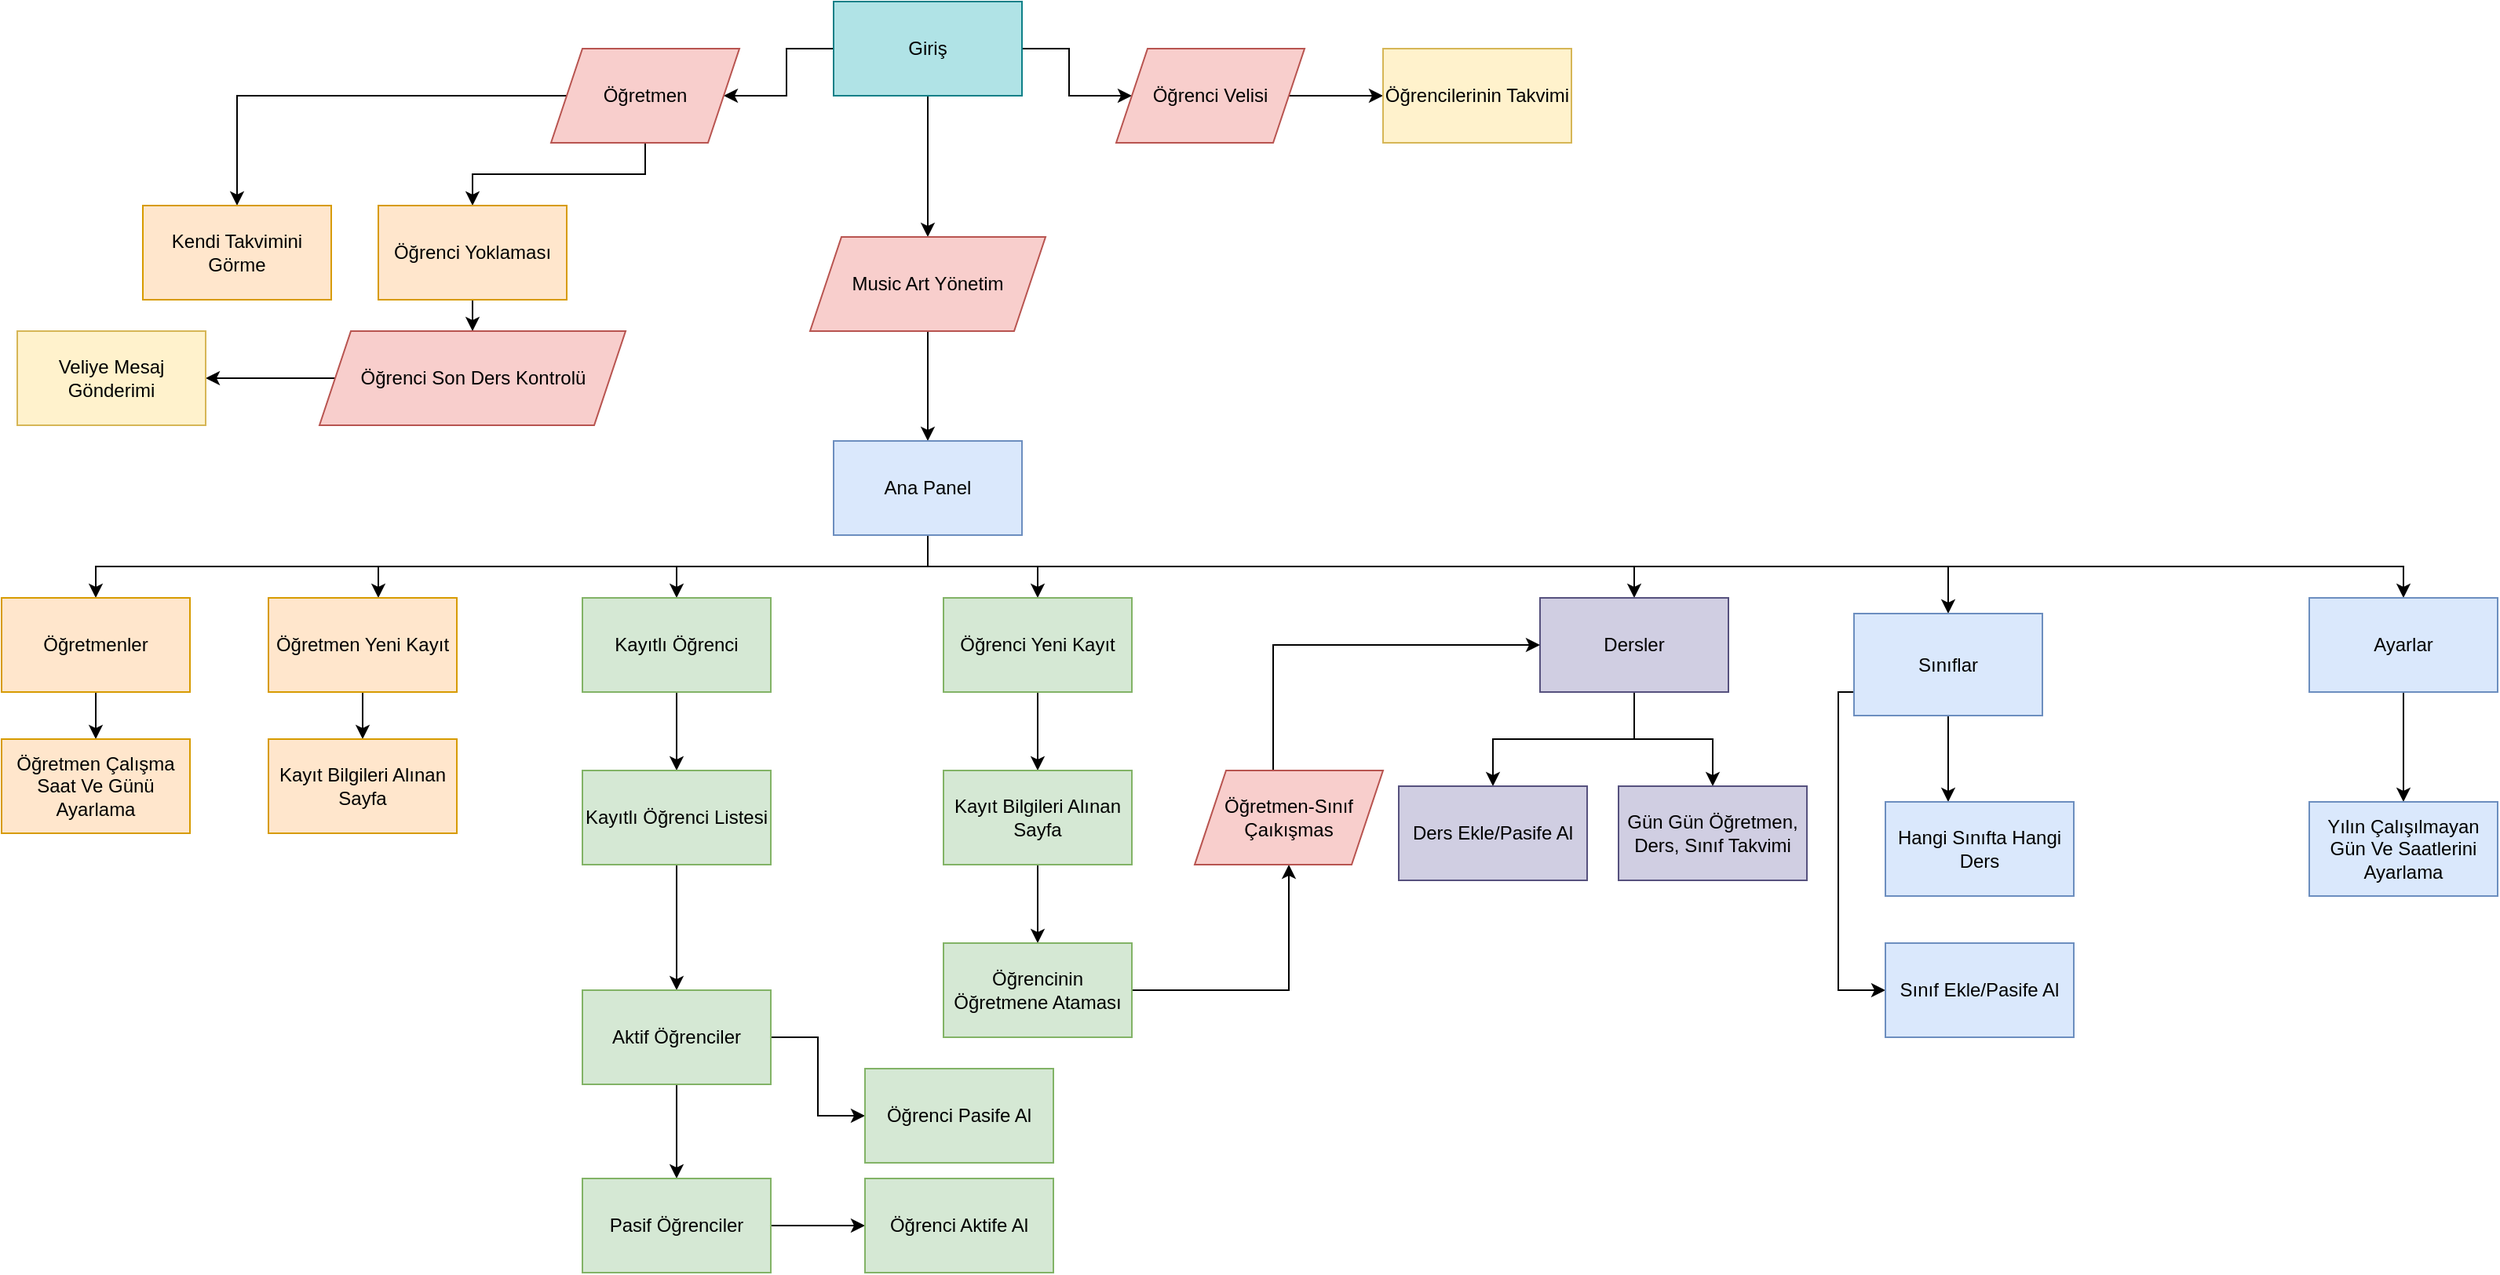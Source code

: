 <mxfile version="28.2.5">
  <diagram name="Jira Akış" id="edf60f1a-56cd-e834-aa8a-f176f3a09ee4">
    <mxGraphModel dx="2636" dy="1132" grid="1" gridSize="10" guides="1" tooltips="1" connect="1" arrows="1" fold="1" page="1" pageScale="1" pageWidth="1100" pageHeight="850" background="none" math="0" shadow="0">
      <root>
        <mxCell id="0" />
        <mxCell id="1" parent="0" />
        <mxCell id="MeHtres2Lm9T80RMlYpn-25" value="" style="edgeStyle=orthogonalEdgeStyle;rounded=0;orthogonalLoop=1;jettySize=auto;html=1;" edge="1" parent="1" source="MeHtres2Lm9T80RMlYpn-23" target="MeHtres2Lm9T80RMlYpn-24">
          <mxGeometry relative="1" as="geometry" />
        </mxCell>
        <mxCell id="MeHtres2Lm9T80RMlYpn-31" value="" style="edgeStyle=orthogonalEdgeStyle;rounded=0;orthogonalLoop=1;jettySize=auto;html=1;" edge="1" parent="1" source="MeHtres2Lm9T80RMlYpn-23" target="MeHtres2Lm9T80RMlYpn-30">
          <mxGeometry relative="1" as="geometry" />
        </mxCell>
        <mxCell id="MeHtres2Lm9T80RMlYpn-35" value="" style="edgeStyle=orthogonalEdgeStyle;rounded=0;orthogonalLoop=1;jettySize=auto;html=1;" edge="1" parent="1" source="MeHtres2Lm9T80RMlYpn-23" target="MeHtres2Lm9T80RMlYpn-34">
          <mxGeometry relative="1" as="geometry" />
        </mxCell>
        <mxCell id="MeHtres2Lm9T80RMlYpn-23" value="Giriş" style="rounded=0;whiteSpace=wrap;html=1;fillColor=#b0e3e6;strokeColor=#0e8088;" vertex="1" parent="1">
          <mxGeometry x="390" y="20" width="120" height="60" as="geometry" />
        </mxCell>
        <mxCell id="MeHtres2Lm9T80RMlYpn-29" value="" style="edgeStyle=orthogonalEdgeStyle;rounded=0;orthogonalLoop=1;jettySize=auto;html=1;" edge="1" parent="1" source="MeHtres2Lm9T80RMlYpn-24" target="MeHtres2Lm9T80RMlYpn-28">
          <mxGeometry relative="1" as="geometry" />
        </mxCell>
        <mxCell id="MeHtres2Lm9T80RMlYpn-24" value="Music Art Yönetim" style="shape=parallelogram;perimeter=parallelogramPerimeter;whiteSpace=wrap;html=1;fixedSize=1;fillColor=#f8cecc;strokeColor=#b85450;rounded=0;" vertex="1" parent="1">
          <mxGeometry x="375" y="170" width="150" height="60" as="geometry" />
        </mxCell>
        <mxCell id="MeHtres2Lm9T80RMlYpn-39" value="" style="edgeStyle=orthogonalEdgeStyle;rounded=0;orthogonalLoop=1;jettySize=auto;html=1;" edge="1" parent="1" target="MeHtres2Lm9T80RMlYpn-38">
          <mxGeometry relative="1" as="geometry">
            <mxPoint x="410" y="360" as="sourcePoint" />
            <Array as="points">
              <mxPoint x="450" y="360" />
              <mxPoint x="450" y="380" />
              <mxPoint x="520" y="380" />
            </Array>
          </mxGeometry>
        </mxCell>
        <mxCell id="MeHtres2Lm9T80RMlYpn-41" value="" style="edgeStyle=orthogonalEdgeStyle;rounded=0;orthogonalLoop=1;jettySize=auto;html=1;" edge="1" parent="1" target="MeHtres2Lm9T80RMlYpn-40">
          <mxGeometry relative="1" as="geometry">
            <mxPoint x="410" y="360" as="sourcePoint" />
            <Array as="points">
              <mxPoint x="450" y="360" />
              <mxPoint x="450" y="380" />
              <mxPoint x="290" y="380" />
            </Array>
          </mxGeometry>
        </mxCell>
        <mxCell id="MeHtres2Lm9T80RMlYpn-43" value="" style="edgeStyle=orthogonalEdgeStyle;rounded=0;orthogonalLoop=1;jettySize=auto;html=1;" edge="1" parent="1" target="MeHtres2Lm9T80RMlYpn-42">
          <mxGeometry relative="1" as="geometry">
            <mxPoint x="410" y="360" as="sourcePoint" />
            <Array as="points">
              <mxPoint x="450" y="360" />
              <mxPoint x="450" y="380" />
              <mxPoint x="900" y="380" />
            </Array>
          </mxGeometry>
        </mxCell>
        <mxCell id="MeHtres2Lm9T80RMlYpn-59" value="" style="edgeStyle=orthogonalEdgeStyle;rounded=0;orthogonalLoop=1;jettySize=auto;html=1;" edge="1" parent="1" target="MeHtres2Lm9T80RMlYpn-58">
          <mxGeometry relative="1" as="geometry">
            <mxPoint x="410" y="360" as="sourcePoint" />
            <Array as="points">
              <mxPoint x="450" y="360" />
              <mxPoint x="450" y="380" />
              <mxPoint x="100" y="380" />
            </Array>
          </mxGeometry>
        </mxCell>
        <mxCell id="MeHtres2Lm9T80RMlYpn-69" value="" style="edgeStyle=orthogonalEdgeStyle;rounded=0;orthogonalLoop=1;jettySize=auto;html=1;" edge="1" parent="1">
          <mxGeometry relative="1" as="geometry">
            <mxPoint x="630" y="380" as="sourcePoint" />
            <mxPoint x="1100" y="410" as="targetPoint" />
            <Array as="points">
              <mxPoint x="1100" y="380" />
            </Array>
          </mxGeometry>
        </mxCell>
        <mxCell id="MeHtres2Lm9T80RMlYpn-95" value="" style="edgeStyle=orthogonalEdgeStyle;rounded=0;orthogonalLoop=1;jettySize=auto;html=1;" edge="1" parent="1" source="MeHtres2Lm9T80RMlYpn-28" target="MeHtres2Lm9T80RMlYpn-94">
          <mxGeometry relative="1" as="geometry">
            <Array as="points">
              <mxPoint x="450" y="380" />
              <mxPoint x="-80" y="380" />
            </Array>
          </mxGeometry>
        </mxCell>
        <mxCell id="MeHtres2Lm9T80RMlYpn-103" value="" style="edgeStyle=orthogonalEdgeStyle;rounded=0;orthogonalLoop=1;jettySize=auto;html=1;" edge="1" parent="1" source="MeHtres2Lm9T80RMlYpn-28" target="MeHtres2Lm9T80RMlYpn-102">
          <mxGeometry relative="1" as="geometry">
            <Array as="points">
              <mxPoint x="450" y="380" />
              <mxPoint x="1390" y="380" />
            </Array>
          </mxGeometry>
        </mxCell>
        <mxCell id="MeHtres2Lm9T80RMlYpn-28" value="Ana Panel" style="rounded=0;whiteSpace=wrap;html=1;fillColor=#dae8fc;strokeColor=#6c8ebf;" vertex="1" parent="1">
          <mxGeometry x="390" y="300" width="120" height="60" as="geometry" />
        </mxCell>
        <mxCell id="MeHtres2Lm9T80RMlYpn-33" value="" style="edgeStyle=orthogonalEdgeStyle;rounded=0;orthogonalLoop=1;jettySize=auto;html=1;" edge="1" parent="1" source="MeHtres2Lm9T80RMlYpn-30" target="MeHtres2Lm9T80RMlYpn-32">
          <mxGeometry relative="1" as="geometry" />
        </mxCell>
        <mxCell id="MeHtres2Lm9T80RMlYpn-50" value="" style="edgeStyle=orthogonalEdgeStyle;rounded=0;orthogonalLoop=1;jettySize=auto;html=1;" edge="1" parent="1" source="MeHtres2Lm9T80RMlYpn-30" target="MeHtres2Lm9T80RMlYpn-49">
          <mxGeometry relative="1" as="geometry" />
        </mxCell>
        <mxCell id="MeHtres2Lm9T80RMlYpn-30" value="Öğretmen" style="shape=parallelogram;perimeter=parallelogramPerimeter;whiteSpace=wrap;html=1;fixedSize=1;fillColor=#f8cecc;strokeColor=#b85450;rounded=0;" vertex="1" parent="1">
          <mxGeometry x="210" y="50" width="120" height="60" as="geometry" />
        </mxCell>
        <mxCell id="MeHtres2Lm9T80RMlYpn-75" value="" style="edgeStyle=orthogonalEdgeStyle;rounded=0;orthogonalLoop=1;jettySize=auto;html=1;" edge="1" parent="1" source="MeHtres2Lm9T80RMlYpn-32" target="MeHtres2Lm9T80RMlYpn-74">
          <mxGeometry relative="1" as="geometry" />
        </mxCell>
        <mxCell id="MeHtres2Lm9T80RMlYpn-32" value="Öğrenci Yoklaması" style="rounded=0;whiteSpace=wrap;html=1;fillColor=#ffe6cc;strokeColor=#d79b00;" vertex="1" parent="1">
          <mxGeometry x="100" y="150" width="120" height="60" as="geometry" />
        </mxCell>
        <mxCell id="MeHtres2Lm9T80RMlYpn-37" value="" style="edgeStyle=orthogonalEdgeStyle;rounded=0;orthogonalLoop=1;jettySize=auto;html=1;" edge="1" parent="1" source="MeHtres2Lm9T80RMlYpn-34" target="MeHtres2Lm9T80RMlYpn-36">
          <mxGeometry relative="1" as="geometry" />
        </mxCell>
        <mxCell id="MeHtres2Lm9T80RMlYpn-34" value="Öğrenci Velisi" style="shape=parallelogram;perimeter=parallelogramPerimeter;whiteSpace=wrap;html=1;fixedSize=1;fillColor=#f8cecc;strokeColor=#b85450;rounded=0;" vertex="1" parent="1">
          <mxGeometry x="570" y="50" width="120" height="60" as="geometry" />
        </mxCell>
        <mxCell id="MeHtres2Lm9T80RMlYpn-36" value="Öğrencilerinin Takvimi" style="rounded=0;whiteSpace=wrap;html=1;fillColor=#fff2cc;strokeColor=#d6b656;" vertex="1" parent="1">
          <mxGeometry x="740" y="50" width="120" height="60" as="geometry" />
        </mxCell>
        <mxCell id="MeHtres2Lm9T80RMlYpn-46" value="" style="edgeStyle=orthogonalEdgeStyle;rounded=0;orthogonalLoop=1;jettySize=auto;html=1;" edge="1" parent="1" source="MeHtres2Lm9T80RMlYpn-38" target="MeHtres2Lm9T80RMlYpn-45">
          <mxGeometry relative="1" as="geometry" />
        </mxCell>
        <mxCell id="MeHtres2Lm9T80RMlYpn-38" value="Öğrenci Yeni Kayıt" style="rounded=0;whiteSpace=wrap;html=1;fillColor=#d5e8d4;strokeColor=#82b366;" vertex="1" parent="1">
          <mxGeometry x="460" y="400" width="120" height="60" as="geometry" />
        </mxCell>
        <mxCell id="MeHtres2Lm9T80RMlYpn-48" value="" style="edgeStyle=orthogonalEdgeStyle;rounded=0;orthogonalLoop=1;jettySize=auto;html=1;" edge="1" parent="1" source="MeHtres2Lm9T80RMlYpn-40" target="MeHtres2Lm9T80RMlYpn-47">
          <mxGeometry relative="1" as="geometry" />
        </mxCell>
        <mxCell id="MeHtres2Lm9T80RMlYpn-40" value="Kayıtlı Öğrenci" style="whiteSpace=wrap;html=1;fillColor=#d5e8d4;strokeColor=#82b366;rounded=0;" vertex="1" parent="1">
          <mxGeometry x="230" y="400" width="120" height="60" as="geometry" />
        </mxCell>
        <mxCell id="MeHtres2Lm9T80RMlYpn-81" value="" style="edgeStyle=orthogonalEdgeStyle;rounded=0;orthogonalLoop=1;jettySize=auto;html=1;" edge="1" parent="1" source="MeHtres2Lm9T80RMlYpn-42" target="MeHtres2Lm9T80RMlYpn-51">
          <mxGeometry relative="1" as="geometry" />
        </mxCell>
        <mxCell id="MeHtres2Lm9T80RMlYpn-84" value="" style="edgeStyle=orthogonalEdgeStyle;rounded=0;orthogonalLoop=1;jettySize=auto;html=1;" edge="1" parent="1" source="MeHtres2Lm9T80RMlYpn-42" target="MeHtres2Lm9T80RMlYpn-83">
          <mxGeometry relative="1" as="geometry" />
        </mxCell>
        <mxCell id="MeHtres2Lm9T80RMlYpn-42" value="Dersler" style="whiteSpace=wrap;html=1;fillColor=#d0cee2;strokeColor=#56517e;rounded=0;" vertex="1" parent="1">
          <mxGeometry x="840" y="400" width="120" height="60" as="geometry" />
        </mxCell>
        <mxCell id="MeHtres2Lm9T80RMlYpn-73" value="" style="edgeStyle=orthogonalEdgeStyle;rounded=0;orthogonalLoop=1;jettySize=auto;html=1;" edge="1" parent="1" source="MeHtres2Lm9T80RMlYpn-45" target="MeHtres2Lm9T80RMlYpn-72">
          <mxGeometry relative="1" as="geometry" />
        </mxCell>
        <mxCell id="MeHtres2Lm9T80RMlYpn-45" value="Kayıt Bilgileri Alınan Sayfa" style="whiteSpace=wrap;html=1;fillColor=#d5e8d4;strokeColor=#82b366;rounded=0;" vertex="1" parent="1">
          <mxGeometry x="460" y="510" width="120" height="60" as="geometry" />
        </mxCell>
        <mxCell id="MeHtres2Lm9T80RMlYpn-61" value="" style="edgeStyle=orthogonalEdgeStyle;rounded=0;orthogonalLoop=1;jettySize=auto;html=1;" edge="1" parent="1" source="MeHtres2Lm9T80RMlYpn-47" target="MeHtres2Lm9T80RMlYpn-60">
          <mxGeometry relative="1" as="geometry" />
        </mxCell>
        <mxCell id="MeHtres2Lm9T80RMlYpn-47" value="Kayıtlı Öğrenci Listesi" style="whiteSpace=wrap;html=1;fillColor=#d5e8d4;strokeColor=#82b366;rounded=0;" vertex="1" parent="1">
          <mxGeometry x="230" y="510" width="120" height="60" as="geometry" />
        </mxCell>
        <mxCell id="MeHtres2Lm9T80RMlYpn-49" value="Kendi Takvimini Görme" style="whiteSpace=wrap;html=1;fillColor=#ffe6cc;strokeColor=#d79b00;rounded=0;" vertex="1" parent="1">
          <mxGeometry x="-50" y="150" width="120" height="60" as="geometry" />
        </mxCell>
        <mxCell id="MeHtres2Lm9T80RMlYpn-51" value="Gün Gün Öğretmen, Ders, Sınıf Takvimi" style="whiteSpace=wrap;html=1;fillColor=#d0cee2;strokeColor=#56517e;rounded=0;" vertex="1" parent="1">
          <mxGeometry x="890" y="520" width="120" height="60" as="geometry" />
        </mxCell>
        <mxCell id="MeHtres2Lm9T80RMlYpn-65" value="" style="edgeStyle=orthogonalEdgeStyle;rounded=0;orthogonalLoop=1;jettySize=auto;html=1;" edge="1" parent="1" source="MeHtres2Lm9T80RMlYpn-58" target="MeHtres2Lm9T80RMlYpn-64">
          <mxGeometry relative="1" as="geometry" />
        </mxCell>
        <mxCell id="MeHtres2Lm9T80RMlYpn-58" value="Öğretmen Yeni Kayıt" style="whiteSpace=wrap;html=1;fillColor=#ffe6cc;strokeColor=#d79b00;rounded=0;" vertex="1" parent="1">
          <mxGeometry x="30" y="400" width="120" height="60" as="geometry" />
        </mxCell>
        <mxCell id="MeHtres2Lm9T80RMlYpn-63" value="" style="edgeStyle=orthogonalEdgeStyle;rounded=0;orthogonalLoop=1;jettySize=auto;html=1;" edge="1" parent="1" source="MeHtres2Lm9T80RMlYpn-60" target="MeHtres2Lm9T80RMlYpn-62">
          <mxGeometry relative="1" as="geometry" />
        </mxCell>
        <mxCell id="MeHtres2Lm9T80RMlYpn-91" value="" style="edgeStyle=orthogonalEdgeStyle;rounded=0;orthogonalLoop=1;jettySize=auto;html=1;" edge="1" parent="1" source="MeHtres2Lm9T80RMlYpn-60" target="MeHtres2Lm9T80RMlYpn-90">
          <mxGeometry relative="1" as="geometry" />
        </mxCell>
        <mxCell id="MeHtres2Lm9T80RMlYpn-60" value="Aktif Öğrenciler" style="whiteSpace=wrap;html=1;fillColor=#d5e8d4;strokeColor=#82b366;rounded=0;" vertex="1" parent="1">
          <mxGeometry x="230" y="650" width="120" height="60" as="geometry" />
        </mxCell>
        <mxCell id="MeHtres2Lm9T80RMlYpn-93" value="" style="edgeStyle=orthogonalEdgeStyle;rounded=0;orthogonalLoop=1;jettySize=auto;html=1;" edge="1" parent="1" source="MeHtres2Lm9T80RMlYpn-62" target="MeHtres2Lm9T80RMlYpn-92">
          <mxGeometry relative="1" as="geometry" />
        </mxCell>
        <mxCell id="MeHtres2Lm9T80RMlYpn-62" value="Pasif Öğrenciler" style="whiteSpace=wrap;html=1;fillColor=#d5e8d4;strokeColor=#82b366;rounded=0;" vertex="1" parent="1">
          <mxGeometry x="230" y="770" width="120" height="60" as="geometry" />
        </mxCell>
        <mxCell id="MeHtres2Lm9T80RMlYpn-64" value="Kayıt Bilgileri Alınan Sayfa" style="whiteSpace=wrap;html=1;fillColor=#ffe6cc;strokeColor=#d79b00;rounded=0;" vertex="1" parent="1">
          <mxGeometry x="30" y="490" width="120" height="60" as="geometry" />
        </mxCell>
        <mxCell id="MeHtres2Lm9T80RMlYpn-71" value="" style="edgeStyle=orthogonalEdgeStyle;rounded=0;orthogonalLoop=1;jettySize=auto;html=1;" edge="1" parent="1" source="MeHtres2Lm9T80RMlYpn-68" target="MeHtres2Lm9T80RMlYpn-70">
          <mxGeometry relative="1" as="geometry">
            <Array as="points">
              <mxPoint x="1120" y="450" />
            </Array>
          </mxGeometry>
        </mxCell>
        <mxCell id="MeHtres2Lm9T80RMlYpn-86" value="" style="edgeStyle=orthogonalEdgeStyle;rounded=0;orthogonalLoop=1;jettySize=auto;html=1;" edge="1" parent="1" source="MeHtres2Lm9T80RMlYpn-68" target="MeHtres2Lm9T80RMlYpn-85">
          <mxGeometry relative="1" as="geometry">
            <Array as="points">
              <mxPoint x="1030" y="460" />
            </Array>
          </mxGeometry>
        </mxCell>
        <mxCell id="MeHtres2Lm9T80RMlYpn-68" value="Sınıflar" style="whiteSpace=wrap;html=1;fillColor=#dae8fc;strokeColor=#6c8ebf;rounded=0;" vertex="1" parent="1">
          <mxGeometry x="1040" y="410" width="120" height="65" as="geometry" />
        </mxCell>
        <mxCell id="MeHtres2Lm9T80RMlYpn-70" value="Hangi Sınıfta Hangi Ders" style="whiteSpace=wrap;html=1;fillColor=#dae8fc;strokeColor=#6c8ebf;rounded=0;" vertex="1" parent="1">
          <mxGeometry x="1060" y="530" width="120" height="60" as="geometry" />
        </mxCell>
        <mxCell id="MeHtres2Lm9T80RMlYpn-99" value="" style="edgeStyle=orthogonalEdgeStyle;rounded=0;orthogonalLoop=1;jettySize=auto;html=1;" edge="1" parent="1" source="MeHtres2Lm9T80RMlYpn-72" target="MeHtres2Lm9T80RMlYpn-98">
          <mxGeometry relative="1" as="geometry" />
        </mxCell>
        <mxCell id="MeHtres2Lm9T80RMlYpn-72" value="Öğrencinin Öğretmene Ataması" style="whiteSpace=wrap;html=1;fillColor=#d5e8d4;strokeColor=#82b366;rounded=0;" vertex="1" parent="1">
          <mxGeometry x="460" y="620" width="120" height="60" as="geometry" />
        </mxCell>
        <mxCell id="MeHtres2Lm9T80RMlYpn-79" value="" style="edgeStyle=orthogonalEdgeStyle;rounded=0;orthogonalLoop=1;jettySize=auto;html=1;" edge="1" parent="1" source="MeHtres2Lm9T80RMlYpn-74" target="MeHtres2Lm9T80RMlYpn-78">
          <mxGeometry relative="1" as="geometry" />
        </mxCell>
        <mxCell id="MeHtres2Lm9T80RMlYpn-74" value="Öğrenci Son Ders Kontrolü" style="shape=parallelogram;perimeter=parallelogramPerimeter;whiteSpace=wrap;html=1;fixedSize=1;fillColor=#f8cecc;strokeColor=#b85450;rounded=0;" vertex="1" parent="1">
          <mxGeometry x="62.5" y="230" width="195" height="60" as="geometry" />
        </mxCell>
        <mxCell id="MeHtres2Lm9T80RMlYpn-78" value="Veliye Mesaj Gönderimi" style="whiteSpace=wrap;html=1;fillColor=#fff2cc;strokeColor=#d6b656;rounded=0;" vertex="1" parent="1">
          <mxGeometry x="-130" y="230" width="120" height="60" as="geometry" />
        </mxCell>
        <mxCell id="MeHtres2Lm9T80RMlYpn-83" value="Ders Ekle/Pasife Al" style="whiteSpace=wrap;html=1;fillColor=#d0cee2;strokeColor=#56517e;rounded=0;" vertex="1" parent="1">
          <mxGeometry x="750" y="520" width="120" height="60" as="geometry" />
        </mxCell>
        <mxCell id="MeHtres2Lm9T80RMlYpn-85" value="Sınıf Ekle/Pasife Al" style="whiteSpace=wrap;html=1;fillColor=#dae8fc;strokeColor=#6c8ebf;rounded=0;" vertex="1" parent="1">
          <mxGeometry x="1060" y="620" width="120" height="60" as="geometry" />
        </mxCell>
        <mxCell id="MeHtres2Lm9T80RMlYpn-90" value="Öğrenci Pasife Al" style="whiteSpace=wrap;html=1;fillColor=#d5e8d4;strokeColor=#82b366;rounded=0;" vertex="1" parent="1">
          <mxGeometry x="410" y="700" width="120" height="60" as="geometry" />
        </mxCell>
        <mxCell id="MeHtres2Lm9T80RMlYpn-92" value="Öğrenci Aktife Al" style="whiteSpace=wrap;html=1;fillColor=#d5e8d4;strokeColor=#82b366;rounded=0;" vertex="1" parent="1">
          <mxGeometry x="410" y="770" width="120" height="60" as="geometry" />
        </mxCell>
        <mxCell id="MeHtres2Lm9T80RMlYpn-97" value="" style="edgeStyle=orthogonalEdgeStyle;rounded=0;orthogonalLoop=1;jettySize=auto;html=1;" edge="1" parent="1" source="MeHtres2Lm9T80RMlYpn-94" target="MeHtres2Lm9T80RMlYpn-96">
          <mxGeometry relative="1" as="geometry" />
        </mxCell>
        <mxCell id="MeHtres2Lm9T80RMlYpn-94" value="Öğretmenler" style="whiteSpace=wrap;html=1;fillColor=#ffe6cc;strokeColor=#d79b00;rounded=0;" vertex="1" parent="1">
          <mxGeometry x="-140" y="400" width="120" height="60" as="geometry" />
        </mxCell>
        <mxCell id="MeHtres2Lm9T80RMlYpn-96" value="Öğretmen Çalışma Saat Ve Günü Ayarlama" style="whiteSpace=wrap;html=1;fillColor=#ffe6cc;strokeColor=#d79b00;rounded=0;" vertex="1" parent="1">
          <mxGeometry x="-140" y="490" width="120" height="60" as="geometry" />
        </mxCell>
        <mxCell id="MeHtres2Lm9T80RMlYpn-101" style="edgeStyle=orthogonalEdgeStyle;rounded=0;orthogonalLoop=1;jettySize=auto;html=1;entryX=0;entryY=0.5;entryDx=0;entryDy=0;" edge="1" parent="1" source="MeHtres2Lm9T80RMlYpn-98" target="MeHtres2Lm9T80RMlYpn-42">
          <mxGeometry relative="1" as="geometry">
            <Array as="points">
              <mxPoint x="670" y="430" />
            </Array>
          </mxGeometry>
        </mxCell>
        <mxCell id="MeHtres2Lm9T80RMlYpn-98" value="Öğretmen-Sınıf Çaıkışmas" style="shape=parallelogram;perimeter=parallelogramPerimeter;whiteSpace=wrap;html=1;fixedSize=1;fillColor=#f8cecc;strokeColor=#b85450;rounded=0;" vertex="1" parent="1">
          <mxGeometry x="620" y="510" width="120" height="60" as="geometry" />
        </mxCell>
        <mxCell id="MeHtres2Lm9T80RMlYpn-105" value="" style="edgeStyle=orthogonalEdgeStyle;rounded=0;orthogonalLoop=1;jettySize=auto;html=1;" edge="1" parent="1" source="MeHtres2Lm9T80RMlYpn-102" target="MeHtres2Lm9T80RMlYpn-104">
          <mxGeometry relative="1" as="geometry" />
        </mxCell>
        <mxCell id="MeHtres2Lm9T80RMlYpn-102" value="Ayarlar" style="whiteSpace=wrap;html=1;fillColor=#dae8fc;strokeColor=#6c8ebf;rounded=0;" vertex="1" parent="1">
          <mxGeometry x="1330" y="400" width="120" height="60" as="geometry" />
        </mxCell>
        <mxCell id="MeHtres2Lm9T80RMlYpn-104" value="Yılın Çalışılmayan Gün Ve Saatlerini Ayarlama" style="whiteSpace=wrap;html=1;fillColor=#dae8fc;strokeColor=#6c8ebf;rounded=0;" vertex="1" parent="1">
          <mxGeometry x="1330" y="530" width="120" height="60" as="geometry" />
        </mxCell>
      </root>
    </mxGraphModel>
  </diagram>
</mxfile>
